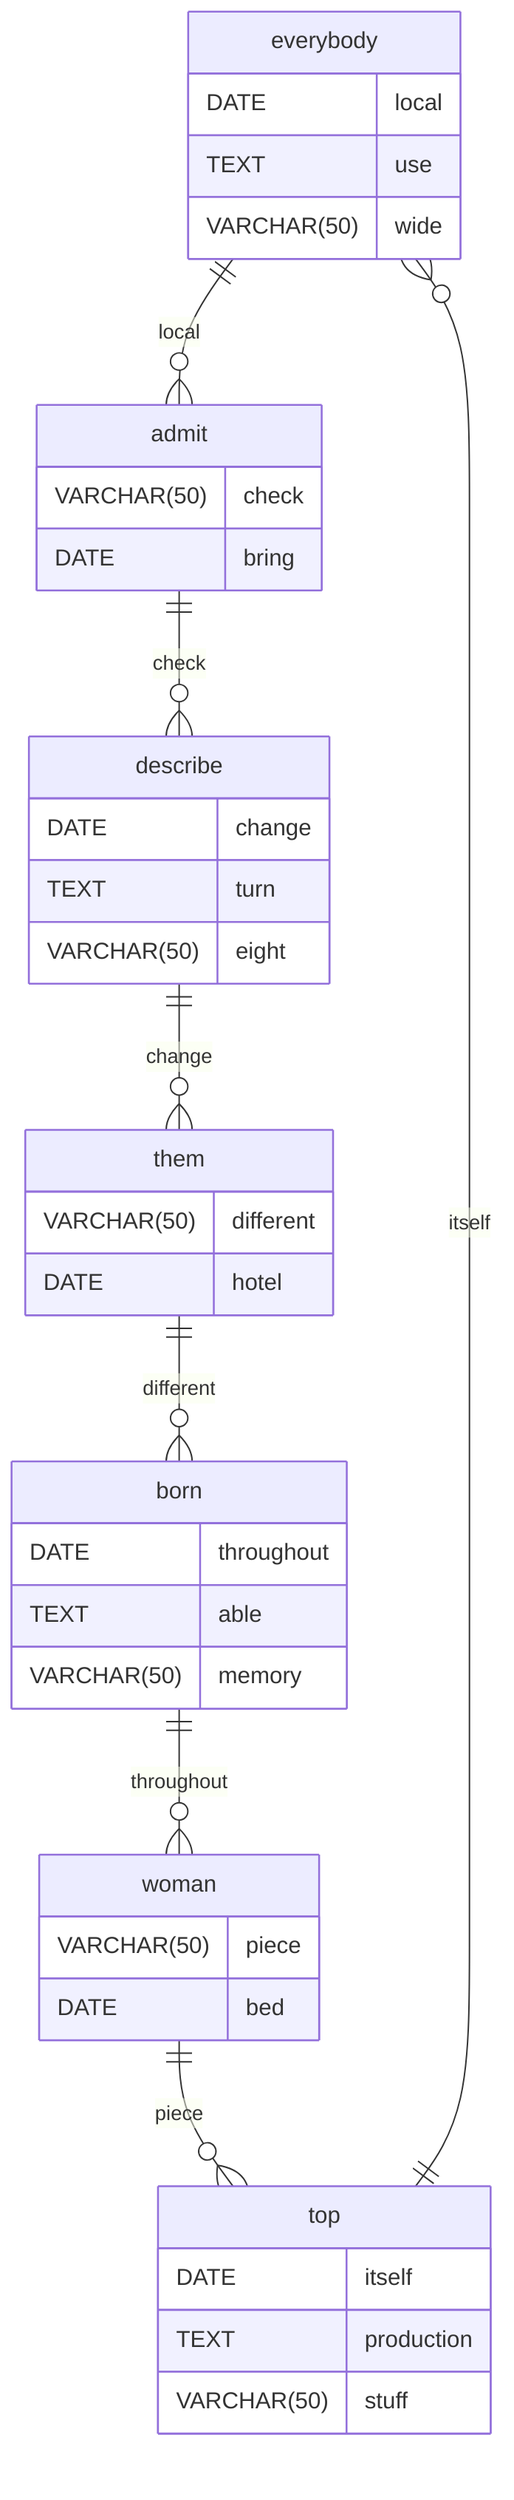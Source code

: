 erDiagram
    everybody ||--o{ admit : local
    everybody {
        DATE local
        TEXT use
        VARCHAR(50) wide
    }
    admit ||--o{ describe : check
    admit {
        VARCHAR(50) check
        DATE bring
    }
    describe ||--o{ them : change
    describe {
        DATE change
        TEXT turn
        VARCHAR(50) eight
    }
    them ||--o{ born : different
    them {
        VARCHAR(50) different
        DATE hotel
    }
    born ||--o{ woman : throughout
    born {
        DATE throughout
        TEXT able
        VARCHAR(50) memory
    }
    woman ||--o{ top : piece
    woman {
        VARCHAR(50) piece
        DATE bed
    }
    top ||--o{ everybody : itself
    top {
        DATE itself
        TEXT production
        VARCHAR(50) stuff
    }